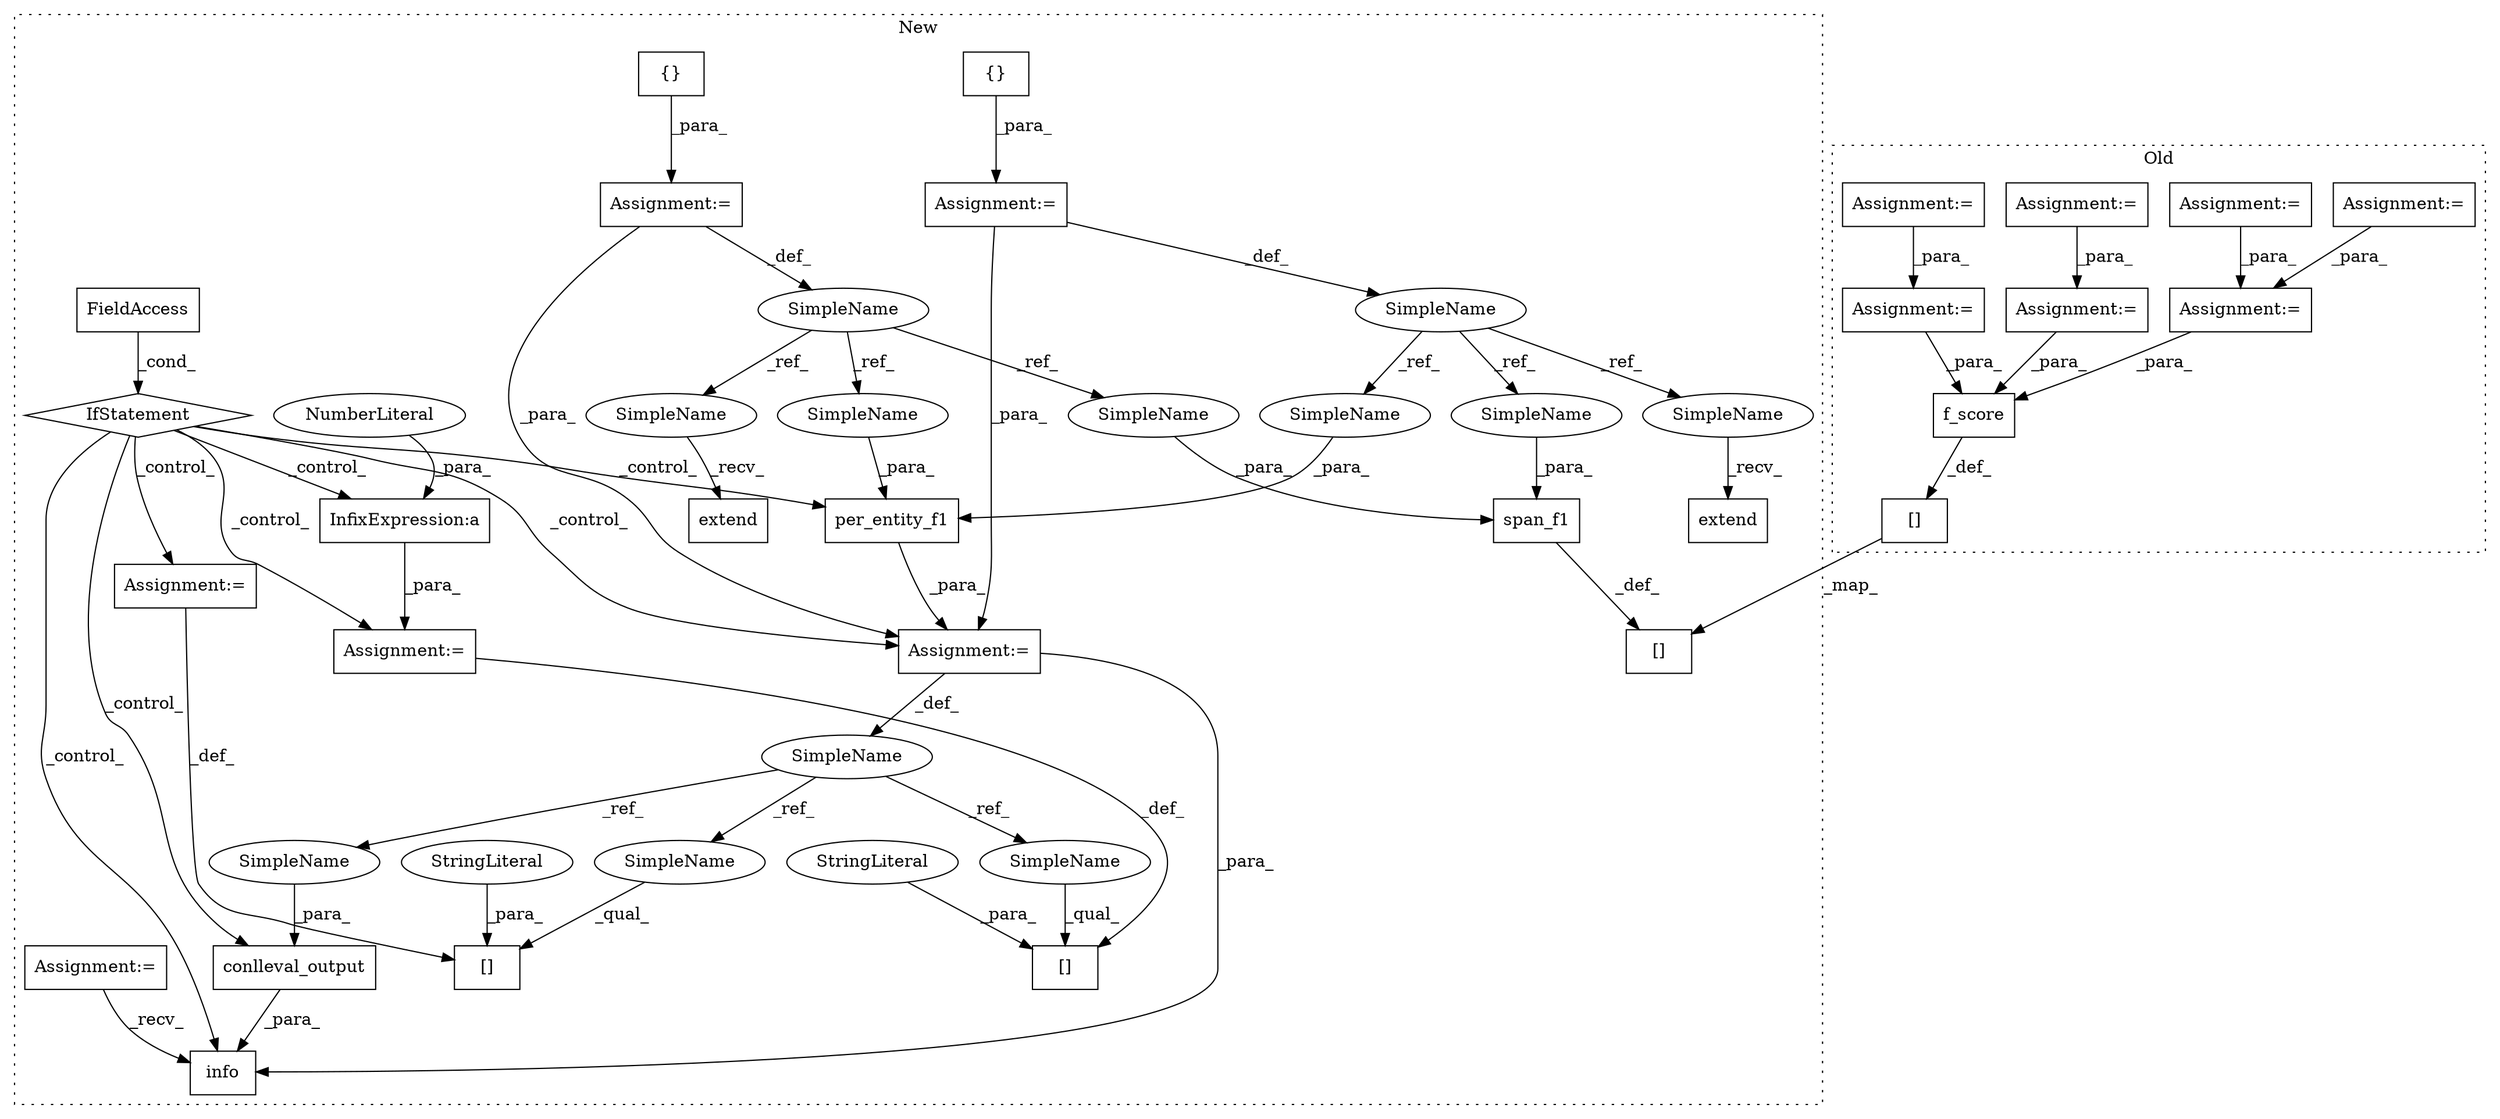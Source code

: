 digraph G {
subgraph cluster0 {
1 [label="f_score" a="32" s="4607,4669" l="8,1" shape="box"];
5 [label="[]" a="2" s="4593,4605" l="8,1" shape="box"];
24 [label="Assignment:=" a="7" s="3698" l="1" shape="box"];
25 [label="Assignment:=" a="7" s="4521" l="2" shape="box"];
26 [label="Assignment:=" a="7" s="3426" l="8" shape="box"];
27 [label="Assignment:=" a="7" s="3646" l="1" shape="box"];
28 [label="Assignment:=" a="7" s="3671" l="1" shape="box"];
29 [label="Assignment:=" a="7" s="4453" l="2" shape="box"];
30 [label="Assignment:=" a="7" s="4485" l="2" shape="box"];
label = "Old";
style="dotted";
}
subgraph cluster1 {
2 [label="extend" a="32" s="4373,4387" l="7,1" shape="box"];
3 [label="{}" a="4" s="3612" l="2" shape="box"];
4 [label="[]" a="2" s="4480,4492" l="8,1" shape="box"];
6 [label="conlleval_output" a="32" s="4720,4750" l="17,1" shape="box"];
7 [label="[]" a="2" s="4614,4633" l="14,1" shape="box"];
8 [label="InfixExpression:a" a="27" s="4645" l="3" shape="box"];
9 [label="[]" a="2" s="4660,4682" l="14,1" shape="box"];
10 [label="NumberLiteral" a="34" s="4648" l="3" shape="ellipse"];
11 [label="{}" a="4" s="3579" l="2" shape="box"];
12 [label="SimpleName" a="42" s="4556" l="13" shape="ellipse"];
13 [label="StringLiteral" a="45" s="4628" l="5" shape="ellipse"];
14 [label="StringLiteral" a="45" s="4674" l="8" shape="ellipse"];
15 [label="extend" a="32" s="4341,4353" l="7,1" shape="box"];
16 [label="span_f1" a="32" s="4494,4523" l="8,1" shape="box"];
17 [label="FieldAccess" a="22" s="4534" l="12" shape="box"];
18 [label="per_entity_f1" a="32" s="4570,4605" l="14,1" shape="box"];
19 [label="IfStatement" a="25" s="4530,4546" l="4,2" shape="diamond"];
20 [label="SimpleName" a="42" s="3587" l="10" shape="ellipse"];
21 [label="SimpleName" a="42" s="3554" l="10" shape="ellipse"];
22 [label="Assignment:=" a="7" s="3597" l="1" shape="box"];
23 [label="Assignment:=" a="7" s="3564" l="1" shape="box"];
31 [label="Assignment:=" a="7" s="4634" l="1" shape="box"];
32 [label="Assignment:=" a="7" s="4569" l="1" shape="box"];
33 [label="Assignment:=" a="7" s="4683" l="1" shape="box"];
34 [label="info" a="32" s="4715,4751" l="5,1" shape="box"];
35 [label="Assignment:=" a="7" s="3048" l="6" shape="box"];
36 [label="SimpleName" a="42" s="4614" l="13" shape="ellipse"];
37 [label="SimpleName" a="42" s="4660" l="13" shape="ellipse"];
38 [label="SimpleName" a="42" s="4737" l="13" shape="ellipse"];
39 [label="SimpleName" a="42" s="4584" l="10" shape="ellipse"];
40 [label="SimpleName" a="42" s="4330" l="10" shape="ellipse"];
41 [label="SimpleName" a="42" s="4502" l="10" shape="ellipse"];
42 [label="SimpleName" a="42" s="4513" l="10" shape="ellipse"];
43 [label="SimpleName" a="42" s="4595" l="10" shape="ellipse"];
44 [label="SimpleName" a="42" s="4362" l="10" shape="ellipse"];
label = "New";
style="dotted";
}
1 -> 5 [label="_def_"];
3 -> 22 [label="_para_"];
5 -> 4 [label="_map_"];
6 -> 34 [label="_para_"];
8 -> 31 [label="_para_"];
10 -> 8 [label="_para_"];
11 -> 23 [label="_para_"];
12 -> 38 [label="_ref_"];
12 -> 36 [label="_ref_"];
12 -> 37 [label="_ref_"];
13 -> 7 [label="_para_"];
14 -> 9 [label="_para_"];
16 -> 4 [label="_def_"];
17 -> 19 [label="_cond_"];
18 -> 32 [label="_para_"];
19 -> 32 [label="_control_"];
19 -> 18 [label="_control_"];
19 -> 34 [label="_control_"];
19 -> 6 [label="_control_"];
19 -> 8 [label="_control_"];
19 -> 31 [label="_control_"];
19 -> 33 [label="_control_"];
20 -> 43 [label="_ref_"];
20 -> 44 [label="_ref_"];
20 -> 42 [label="_ref_"];
21 -> 39 [label="_ref_"];
21 -> 41 [label="_ref_"];
21 -> 40 [label="_ref_"];
22 -> 32 [label="_para_"];
22 -> 20 [label="_def_"];
23 -> 32 [label="_para_"];
23 -> 21 [label="_def_"];
24 -> 25 [label="_para_"];
25 -> 1 [label="_para_"];
26 -> 25 [label="_para_"];
27 -> 29 [label="_para_"];
28 -> 30 [label="_para_"];
29 -> 1 [label="_para_"];
30 -> 1 [label="_para_"];
31 -> 7 [label="_def_"];
32 -> 12 [label="_def_"];
32 -> 34 [label="_para_"];
33 -> 9 [label="_def_"];
35 -> 34 [label="_recv_"];
36 -> 7 [label="_qual_"];
37 -> 9 [label="_qual_"];
38 -> 6 [label="_para_"];
39 -> 18 [label="_para_"];
40 -> 15 [label="_recv_"];
41 -> 16 [label="_para_"];
42 -> 16 [label="_para_"];
43 -> 18 [label="_para_"];
44 -> 2 [label="_recv_"];
}